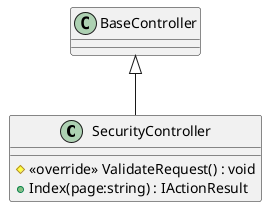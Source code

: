 @startuml
class SecurityController {
    # <<override>> ValidateRequest() : void
    + Index(page:string) : IActionResult
}
BaseController <|-- SecurityController
@enduml

